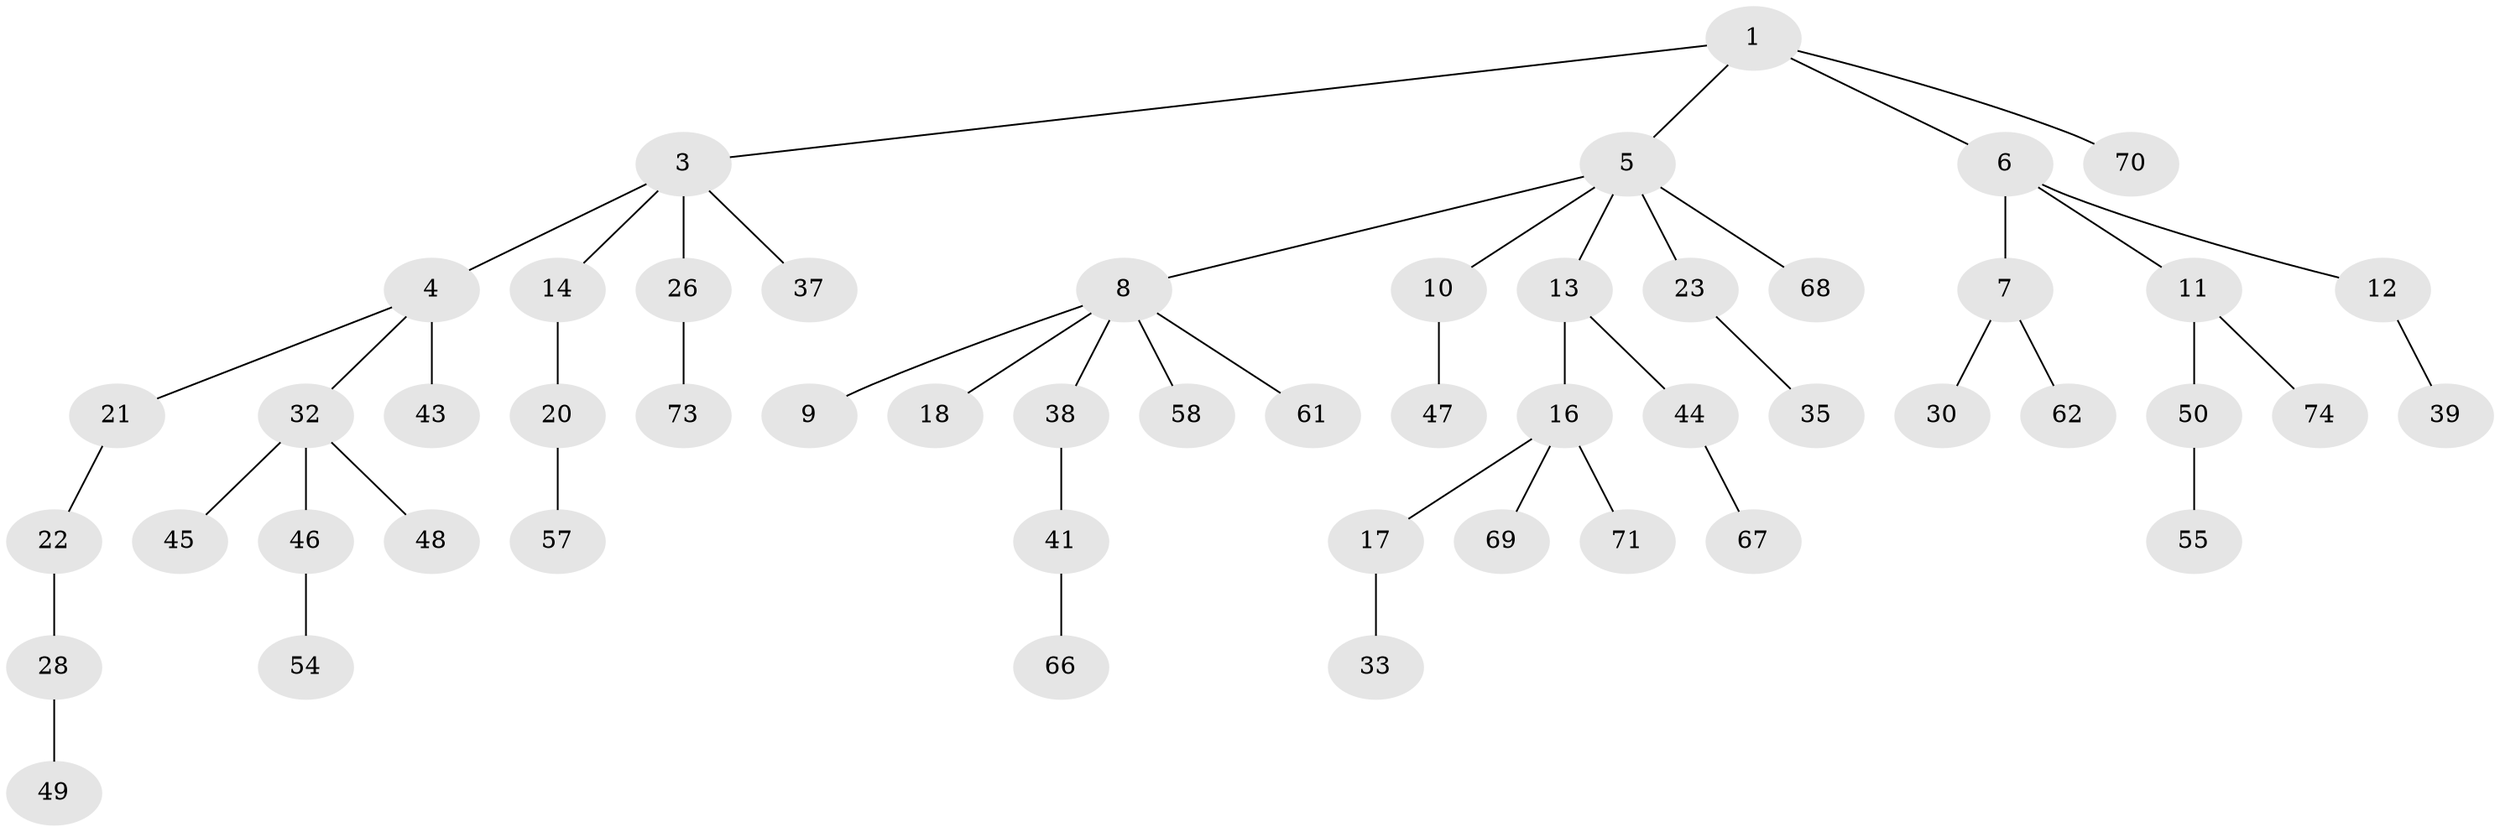 // original degree distribution, {3: 0.10666666666666667, 6: 0.02666666666666667, 5: 0.02666666666666667, 4: 0.05333333333333334, 7: 0.013333333333333334, 1: 0.49333333333333335, 2: 0.28}
// Generated by graph-tools (version 1.1) at 2025/19/03/04/25 18:19:07]
// undirected, 52 vertices, 51 edges
graph export_dot {
graph [start="1"]
  node [color=gray90,style=filled];
  1 [super="+2"];
  3 [super="+34"];
  4 [super="+31+29"];
  5;
  6 [super="+25"];
  7 [super="+24"];
  8 [super="+27"];
  9;
  10;
  11;
  12 [super="+36+40"];
  13 [super="+19+15"];
  14;
  16;
  17;
  18 [super="+42"];
  20;
  21;
  22 [super="+75"];
  23 [super="+52"];
  26;
  28;
  30;
  32;
  33;
  35;
  37;
  38;
  39;
  41;
  43 [super="+59+51"];
  44;
  45;
  46;
  47 [super="+64"];
  48;
  49 [super="+53"];
  50;
  54;
  55;
  57;
  58 [super="+63"];
  61;
  62;
  66;
  67;
  68;
  69;
  70;
  71;
  73;
  74;
  1 -- 3;
  1 -- 6;
  1 -- 5;
  1 -- 70;
  3 -- 4;
  3 -- 14;
  3 -- 26;
  3 -- 37;
  4 -- 21;
  4 -- 32;
  4 -- 43;
  5 -- 8;
  5 -- 10;
  5 -- 13;
  5 -- 23;
  5 -- 68;
  6 -- 7;
  6 -- 11;
  6 -- 12;
  7 -- 30;
  7 -- 62;
  8 -- 9;
  8 -- 18;
  8 -- 38;
  8 -- 58;
  8 -- 61;
  10 -- 47;
  11 -- 50;
  11 -- 74;
  12 -- 39;
  13 -- 16;
  13 -- 44;
  14 -- 20;
  16 -- 17;
  16 -- 69;
  16 -- 71;
  17 -- 33;
  20 -- 57;
  21 -- 22;
  22 -- 28;
  23 -- 35;
  26 -- 73;
  28 -- 49;
  32 -- 45;
  32 -- 46;
  32 -- 48;
  38 -- 41;
  41 -- 66;
  44 -- 67;
  46 -- 54;
  50 -- 55;
}
